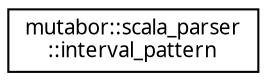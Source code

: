 digraph "Grafische Darstellung der Klassenhierarchie"
{
  edge [fontname="Sans",fontsize="10",labelfontname="Sans",labelfontsize="10"];
  node [fontname="Sans",fontsize="10",shape=record];
  rankdir="LR";
  Node0 [label="mutabor::scala_parser\l::interval_pattern",height=0.2,width=0.4,color="black", fillcolor="white", style="filled",URL="$d1/d7e/structmutabor_1_1scala__parser_1_1interval__pattern.html"];
}
